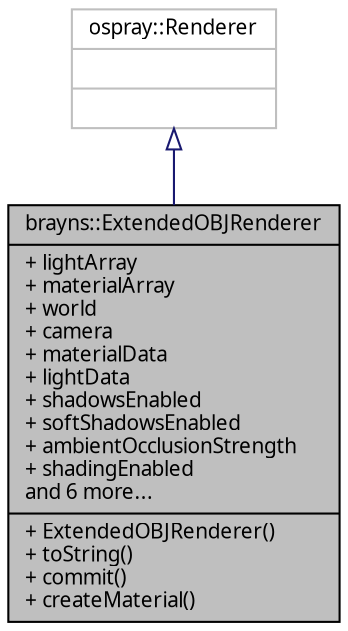 digraph "brayns::ExtendedOBJRenderer"
{
  edge [fontname="Sans",fontsize="10",labelfontname="Sans",labelfontsize="10"];
  node [fontname="Sans",fontsize="10",shape=record];
  Node1 [label="{brayns::ExtendedOBJRenderer\n|+ lightArray\l+ materialArray\l+ world\l+ camera\l+ materialData\l+ lightData\l+ shadowsEnabled\l+ softShadowsEnabled\l+ ambientOcclusionStrength\l+ shadingEnabled\land 6 more...\l|+ ExtendedOBJRenderer()\l+ toString()\l+ commit()\l+ createMaterial()\l}",height=0.2,width=0.4,color="black", fillcolor="grey75", style="filled" fontcolor="black"];
  Node2 -> Node1 [dir="back",color="midnightblue",fontsize="10",style="solid",arrowtail="onormal",fontname="Sans"];
  Node2 [label="{ospray::Renderer\n||}",height=0.2,width=0.4,color="grey75", fillcolor="white", style="filled"];
}

